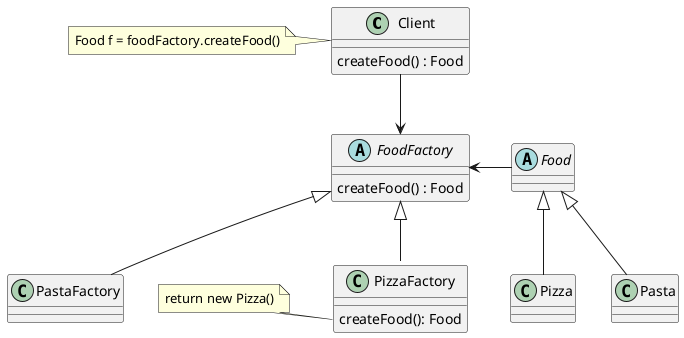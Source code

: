 @startuml
'https://plantuml.com/class-diagram


class Client {
    createFood() : Food
}

note left of Client : Food f = foodFactory.createFood()

abstract class FoodFactory {
    createFood() : Food
}

Client --> FoodFactory

FoodFactory <|-- PizzaFactory


'PizzaFactory <-- MargheritaPizza
'PizzaFactory <-- FunghiPizza
'PizzaFactory <-- ProsciuttoPizza

abstract class Food

FoodFactory <- Food

class Pizza

class Pasta

Food <|-- Pizza
Food <|-- Pasta

class PizzaFactory {
createFood(): Food
}
note "return new Pizza()" as N1

N1 .right. PizzaFactory::createFood

class PastaFactory

FoodFactory <|-- PastaFactory
@enduml